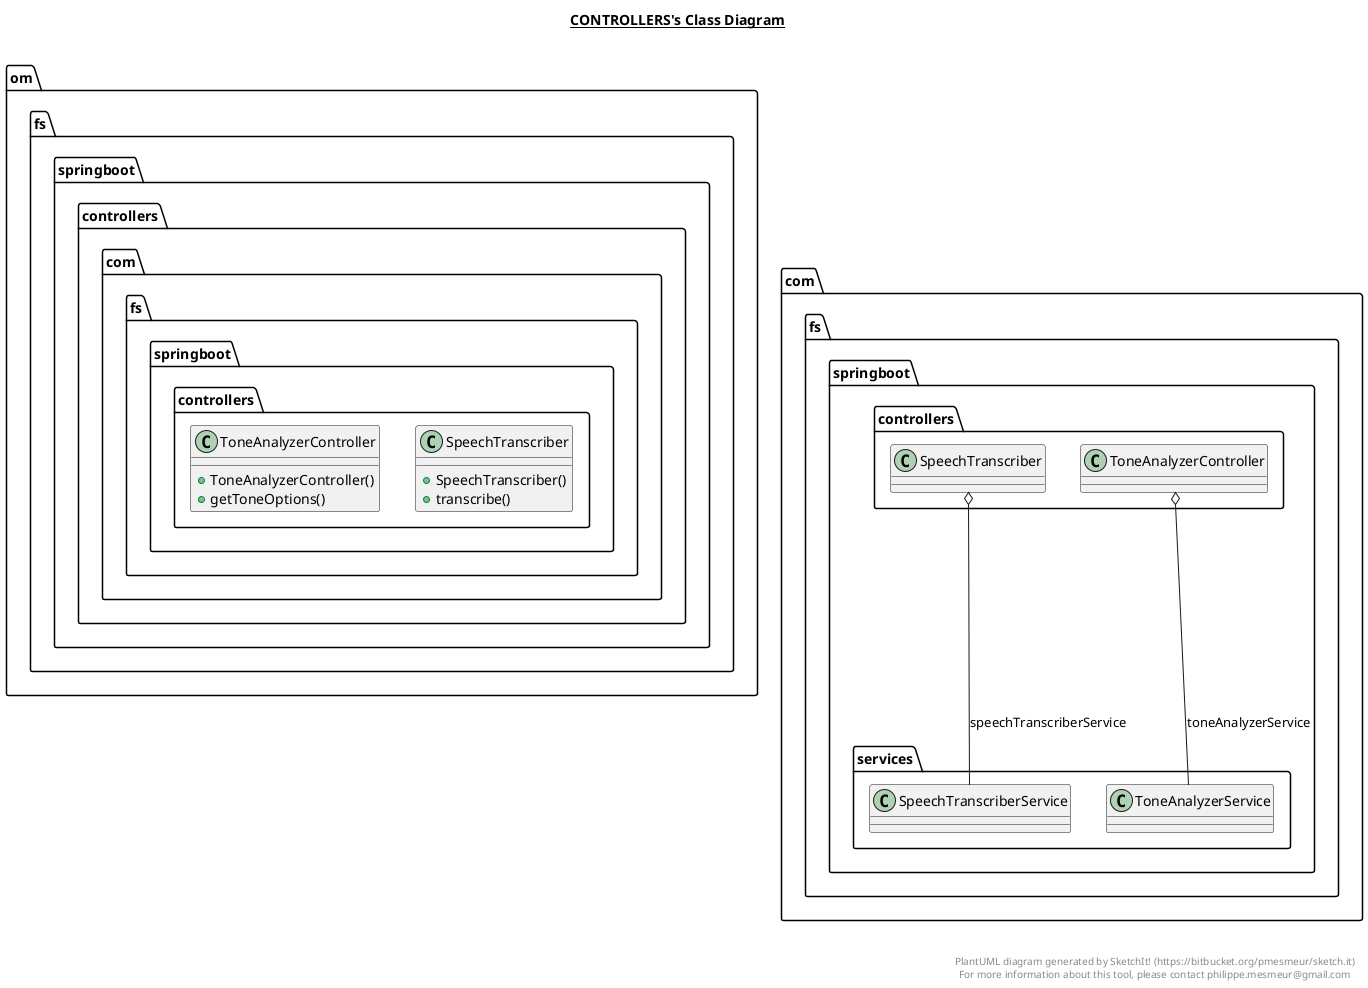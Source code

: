 @startuml

title __CONTROLLERS's Class Diagram__\n

    namespace om.fs.springboot {
      namespace controllers {
        class com.fs.springboot.controllers.SpeechTranscriber {
            + SpeechTranscriber()
            + transcribe()
        }
      }
  }
  

    namespace om.fs.springboot {
      namespace controllers {
        class com.fs.springboot.controllers.ToneAnalyzerController {
            + ToneAnalyzerController()
            + getToneOptions()
        }
    }
  }
  

  com.fs.springboot.controllers.SpeechTranscriber o-- com.fs.springboot.services.SpeechTranscriberService : speechTranscriberService
  com.fs.springboot.controllers.ToneAnalyzerController o-- com.fs.springboot.services.ToneAnalyzerService : toneAnalyzerService


right footer


PlantUML diagram generated by SketchIt! (https://bitbucket.org/pmesmeur/sketch.it)
For more information about this tool, please contact philippe.mesmeur@gmail.com
endfooter

@enduml
